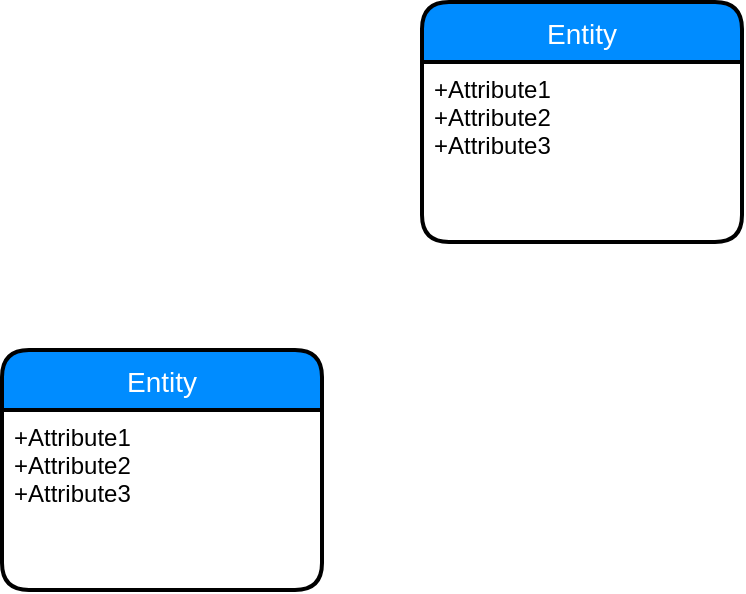 <mxfile version="10.8.4" type="github"><diagram id="ssg03jrx1ZubE-8It9Gi" name="第 1 页"><mxGraphModel dx="1398" dy="796" grid="1" gridSize="10" guides="1" tooltips="1" connect="1" arrows="1" fold="1" page="1" pageScale="1" pageWidth="827" pageHeight="1169" math="0" shadow="0"><root><mxCell id="0"/><mxCell id="1" parent="0"/><mxCell id="lI6nXpYaQEb0HLVuyAZa-1" value="Entity" style="swimlane;childLayout=stackLayout;horizontal=1;startSize=30;horizontalStack=0;fillColor=#008cff;fontColor=#FFFFFF;rounded=1;fontSize=14;fontStyle=0;strokeWidth=2;resizeParent=0;resizeLast=1;shadow=0;dashed=0;align=center;" vertex="1" parent="1"><mxGeometry x="320" y="380" width="160" height="120" as="geometry"/></mxCell><mxCell id="lI6nXpYaQEb0HLVuyAZa-2" value="+Attribute1&#10;+Attribute2&#10;+Attribute3" style="align=left;strokeColor=none;fillColor=none;spacingLeft=4;fontSize=12;verticalAlign=top;resizable=0;rotatable=0;part=1;" vertex="1" parent="lI6nXpYaQEb0HLVuyAZa-1"><mxGeometry y="30" width="160" height="90" as="geometry"/></mxCell><mxCell id="lI6nXpYaQEb0HLVuyAZa-3" value="Entity" style="swimlane;childLayout=stackLayout;horizontal=1;startSize=30;horizontalStack=0;fillColor=#008cff;fontColor=#FFFFFF;rounded=1;fontSize=14;fontStyle=0;strokeWidth=2;resizeParent=0;resizeLast=1;shadow=0;dashed=0;align=center;" vertex="1" parent="1"><mxGeometry x="110" y="554" width="160" height="120" as="geometry"/></mxCell><mxCell id="lI6nXpYaQEb0HLVuyAZa-4" value="+Attribute1&#10;+Attribute2&#10;+Attribute3" style="align=left;strokeColor=none;fillColor=none;spacingLeft=4;fontSize=12;verticalAlign=top;resizable=0;rotatable=0;part=1;" vertex="1" parent="lI6nXpYaQEb0HLVuyAZa-3"><mxGeometry y="30" width="160" height="90" as="geometry"/></mxCell></root></mxGraphModel></diagram></mxfile>